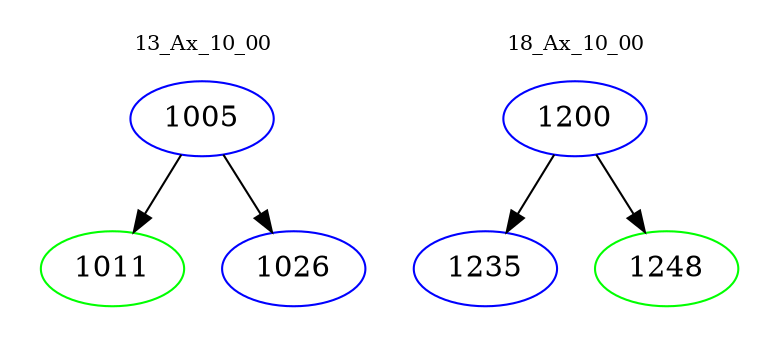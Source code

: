 digraph{
subgraph cluster_0 {
color = white
label = "13_Ax_10_00";
fontsize=10;
T0_1005 [label="1005", color="blue"]
T0_1005 -> T0_1011 [color="black"]
T0_1011 [label="1011", color="green"]
T0_1005 -> T0_1026 [color="black"]
T0_1026 [label="1026", color="blue"]
}
subgraph cluster_1 {
color = white
label = "18_Ax_10_00";
fontsize=10;
T1_1200 [label="1200", color="blue"]
T1_1200 -> T1_1235 [color="black"]
T1_1235 [label="1235", color="blue"]
T1_1200 -> T1_1248 [color="black"]
T1_1248 [label="1248", color="green"]
}
}

